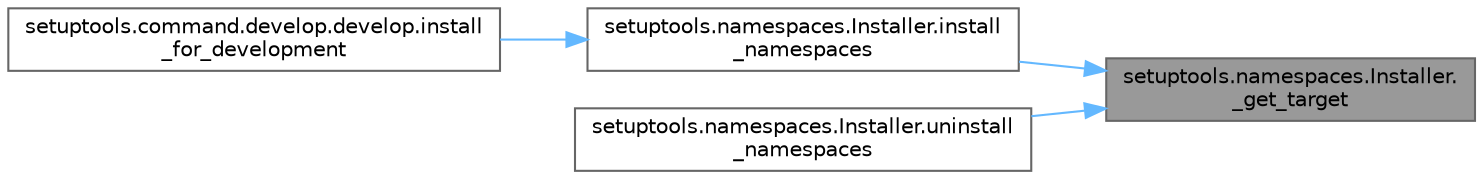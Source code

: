 digraph "setuptools.namespaces.Installer._get_target"
{
 // LATEX_PDF_SIZE
  bgcolor="transparent";
  edge [fontname=Helvetica,fontsize=10,labelfontname=Helvetica,labelfontsize=10];
  node [fontname=Helvetica,fontsize=10,shape=box,height=0.2,width=0.4];
  rankdir="RL";
  Node1 [id="Node000001",label="setuptools.namespaces.Installer.\l_get_target",height=0.2,width=0.4,color="gray40", fillcolor="grey60", style="filled", fontcolor="black",tooltip=" "];
  Node1 -> Node2 [id="edge1_Node000001_Node000002",dir="back",color="steelblue1",style="solid",tooltip=" "];
  Node2 [id="Node000002",label="setuptools.namespaces.Installer.install\l_namespaces",height=0.2,width=0.4,color="grey40", fillcolor="white", style="filled",URL="$classsetuptools_1_1namespaces_1_1_installer.html#ad5a36deffcdb26581c67c03b5044fd6c",tooltip=" "];
  Node2 -> Node3 [id="edge2_Node000002_Node000003",dir="back",color="steelblue1",style="solid",tooltip=" "];
  Node3 [id="Node000003",label="setuptools.command.develop.develop.install\l_for_development",height=0.2,width=0.4,color="grey40", fillcolor="white", style="filled",URL="$classsetuptools_1_1command_1_1develop_1_1develop.html#a35de7e3f44f8096f0334bc5bae4f3966",tooltip=" "];
  Node1 -> Node4 [id="edge3_Node000001_Node000004",dir="back",color="steelblue1",style="solid",tooltip=" "];
  Node4 [id="Node000004",label="setuptools.namespaces.Installer.uninstall\l_namespaces",height=0.2,width=0.4,color="grey40", fillcolor="white", style="filled",URL="$classsetuptools_1_1namespaces_1_1_installer.html#a4f328200604be756e7258a6324ac9d02",tooltip=" "];
}
